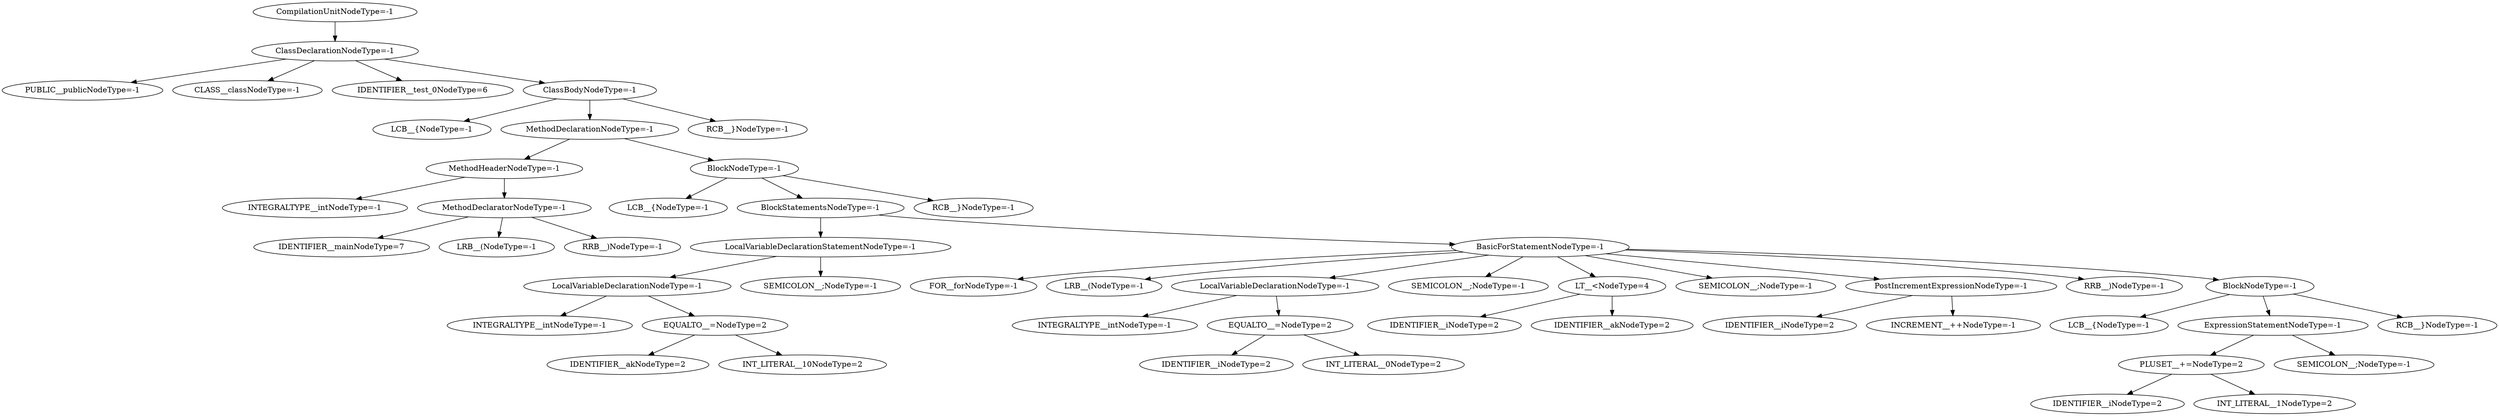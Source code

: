 strict digraph {
	94323696275760[label="CompilationUnitNodeType=-1"];
	94323696275760 -> 94323696274928;
	94323696274928[label="ClassDeclarationNodeType=-1"];
	94323696274928 -> 94323696237040;
	94323696274928 -> 94323696274736;
	94323696274928 -> 94323696237744;
	94323696274928 -> 94323696274512;
	94323696237040[label="PUBLIC__publicNodeType=-1"];
	94323696274736[label="CLASS__classNodeType=-1"];
	94323696237744[label="IDENTIFIER__test_0NodeType=6"];
	94323696274512[label="ClassBodyNodeType=-1"];
	94323696274512 -> 94323696274224;
	94323696274512 -> 94323696273280;
	94323696274512 -> 94323696274368;
	94323696274224[label="LCB__{NodeType=-1"];
	94323696273280[label="MethodDeclarationNodeType=-1"];
	94323696273280 -> 94323696240064;
	94323696273280 -> 94323696272912;
	94323696240064[label="MethodHeaderNodeType=-1"];
	94323696240064 -> 94323696238208;
	94323696240064 -> 94323696239712;
	94323696238208[label="INTEGRALTYPE__intNodeType=-1"];
	94323696239712[label="MethodDeclaratorNodeType=-1"];
	94323696239712 -> 94323696238976;
	94323696239712 -> 94323696239392;
	94323696239712 -> 94323696239536;
	94323696238976[label="IDENTIFIER__mainNodeType=7"];
	94323696239392[label="LRB__(NodeType=-1"];
	94323696239536[label="RRB__)NodeType=-1"];
	94323696272912[label="BlockNodeType=-1"];
	94323696272912 -> 94323696272624;
	94323696272912 -> 94323696272416;
	94323696272912 -> 94323696272768;
	94323696272624[label="LCB__{NodeType=-1"];
	94323696272416[label="BlockStatementsNodeType=-1"];
	94323696272416 -> 94323696247040;
	94323696272416 -> 94323696271504;
	94323696247040[label="LocalVariableDeclarationStatementNodeType=-1"];
	94323696247040 -> 94323696246704;
	94323696247040 -> 94323696246896;
	94323696246704[label="LocalVariableDeclarationNodeType=-1"];
	94323696246704 -> 94323696240304;
	94323696246704 -> 94323696246160;
	94323696240304[label="INTEGRALTYPE__intNodeType=-1"];
	94323696246160[label="EQUALTO__=NodeType=2"];
	94323696246160 -> 94323696240960;
	94323696246160 -> 94323696241632;
	94323696240960[label="IDENTIFIER__akNodeType=2"];
	94323696241632[label="INT_LITERAL__10NodeType=2"];
	94323696246896[label="SEMICOLON__;NodeType=-1"];
	94323696271504[label="BasicForStatementNodeType=-1"];
	94323696271504 -> 94323696270768;
	94323696271504 -> 94323696270912;
	94323696271504 -> 94323696254192;
	94323696271504 -> 94323696271056;
	94323696271504 -> 94323696258560;
	94323696271504 -> 94323696271200;
	94323696271504 -> 94323696261680;
	94323696271504 -> 94323696262544;
	94323696271504 -> 94323696270128;
	94323696270768[label="FOR__forNodeType=-1"];
	94323696270912[label="LRB__(NodeType=-1"];
	94323696254192[label="LocalVariableDeclarationNodeType=-1"];
	94323696254192 -> 94323696247728;
	94323696254192 -> 94323696253648;
	94323696247728[label="INTEGRALTYPE__intNodeType=-1"];
	94323696253648[label="EQUALTO__=NodeType=2"];
	94323696253648 -> 94323696248448;
	94323696253648 -> 94323696249120;
	94323696248448[label="IDENTIFIER__iNodeType=2"];
	94323696249120[label="INT_LITERAL__0NodeType=2"];
	94323696271056[label="SEMICOLON__;NodeType=-1"];
	94323696258560[label="LT__<NodeType=4"];
	94323696258560 -> 94323696254528;
	94323696258560 -> 94323696256624;
	94323696254528[label="IDENTIFIER__iNodeType=2"];
	94323696256624[label="IDENTIFIER__akNodeType=2"];
	94323696271200[label="SEMICOLON__;NodeType=-1"];
	94323696261680[label="PostIncrementExpressionNodeType=-1"];
	94323696261680 -> 94323696260736;
	94323696261680 -> 94323696261536;
	94323696260736[label="IDENTIFIER__iNodeType=2"];
	94323696261536[label="INCREMENT__++NodeType=-1"];
	94323696262544[label="RRB__)NodeType=-1"];
	94323696270128[label="BlockNodeType=-1"];
	94323696270128 -> 94323696269840;
	94323696270128 -> 94323696268848;
	94323696270128 -> 94323696269984;
	94323696269840[label="LCB__{NodeType=-1"];
	94323696268848[label="ExpressionStatementNodeType=-1"];
	94323696268848 -> 94323696268256;
	94323696268848 -> 94323696268704;
	94323696268256[label="PLUSET__+=NodeType=2"];
	94323696268256 -> 94323696262960;
	94323696268256 -> 94323696264128;
	94323696262960[label="IDENTIFIER__iNodeType=2"];
	94323696264128[label="INT_LITERAL__1NodeType=2"];
	94323696268704[label="SEMICOLON__;NodeType=-1"];
	94323696269984[label="RCB__}NodeType=-1"];
	94323696272768[label="RCB__}NodeType=-1"];
	94323696274368[label="RCB__}NodeType=-1"];
}
